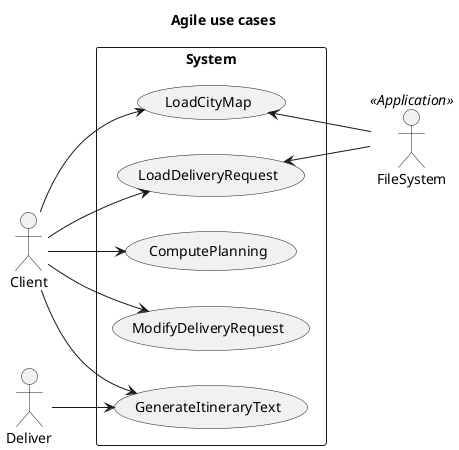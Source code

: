@startuml

title Agile use cases

rectangle "System" {
    usecase LoadCityMap
    usecase LoadDeliveryRequest
    usecase ComputePlanning
    usecase ModifyDeliveryRequest
    usecase GenerateItineraryText
}

actor Client
actor Deliver
actor FileSystem <<Application>>


left to right direction
Client --> LoadCityMap
Client --> LoadDeliveryRequest
Client --> ComputePlanning
Client --> ModifyDeliveryRequest
Client --> GenerateItineraryText

Deliver --> GenerateItineraryText

LoadCityMap <-- FileSystem
LoadDeliveryRequest <-- FileSystem
@enduml
